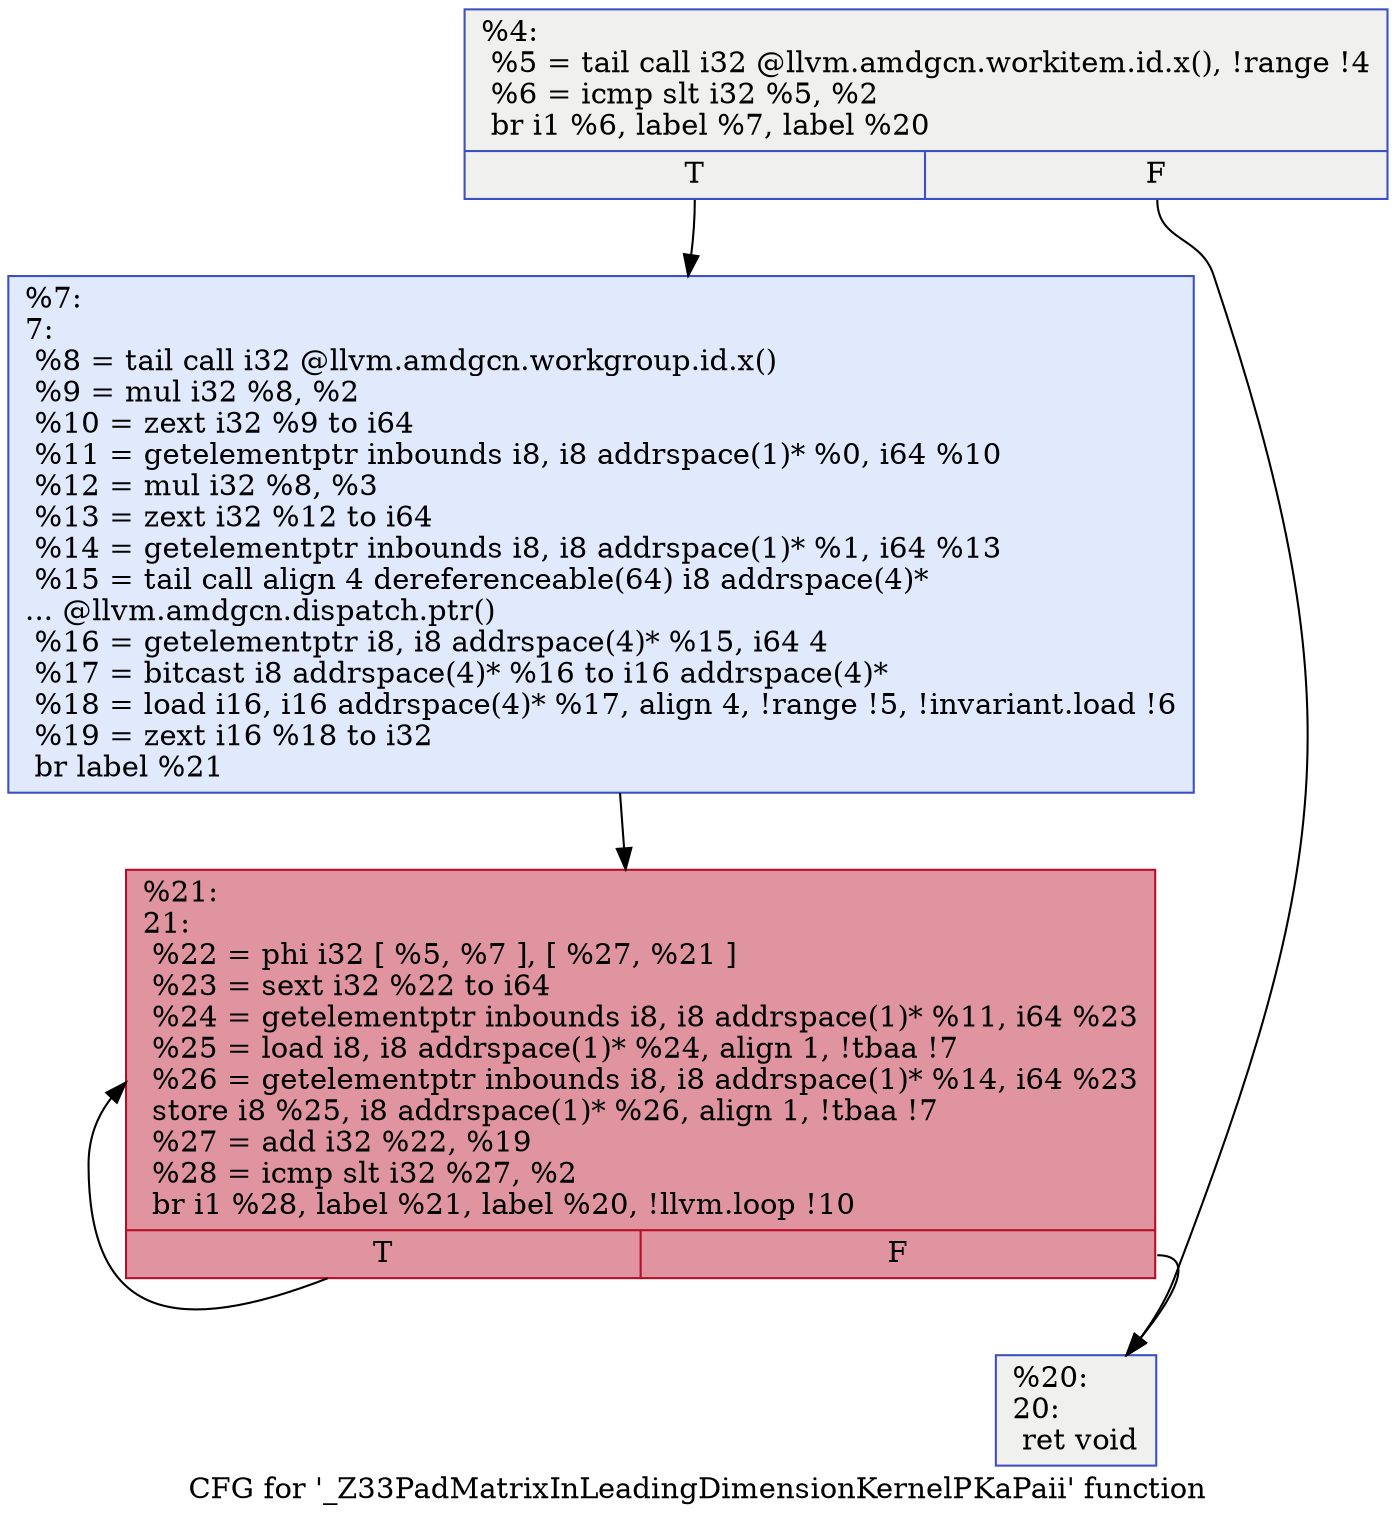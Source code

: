 digraph "CFG for '_Z33PadMatrixInLeadingDimensionKernelPKaPaii' function" {
	label="CFG for '_Z33PadMatrixInLeadingDimensionKernelPKaPaii' function";

	Node0x61e91c0 [shape=record,color="#3d50c3ff", style=filled, fillcolor="#dedcdb70",label="{%4:\l  %5 = tail call i32 @llvm.amdgcn.workitem.id.x(), !range !4\l  %6 = icmp slt i32 %5, %2\l  br i1 %6, label %7, label %20\l|{<s0>T|<s1>F}}"];
	Node0x61e91c0:s0 -> Node0x61ea040;
	Node0x61e91c0:s1 -> Node0x61ea0d0;
	Node0x61ea040 [shape=record,color="#3d50c3ff", style=filled, fillcolor="#b9d0f970",label="{%7:\l7:                                                \l  %8 = tail call i32 @llvm.amdgcn.workgroup.id.x()\l  %9 = mul i32 %8, %2\l  %10 = zext i32 %9 to i64\l  %11 = getelementptr inbounds i8, i8 addrspace(1)* %0, i64 %10\l  %12 = mul i32 %8, %3\l  %13 = zext i32 %12 to i64\l  %14 = getelementptr inbounds i8, i8 addrspace(1)* %1, i64 %13\l  %15 = tail call align 4 dereferenceable(64) i8 addrspace(4)*\l... @llvm.amdgcn.dispatch.ptr()\l  %16 = getelementptr i8, i8 addrspace(4)* %15, i64 4\l  %17 = bitcast i8 addrspace(4)* %16 to i16 addrspace(4)*\l  %18 = load i16, i16 addrspace(4)* %17, align 4, !range !5, !invariant.load !6\l  %19 = zext i16 %18 to i32\l  br label %21\l}"];
	Node0x61ea040 -> Node0x61eb550;
	Node0x61ea0d0 [shape=record,color="#3d50c3ff", style=filled, fillcolor="#dedcdb70",label="{%20:\l20:                                               \l  ret void\l}"];
	Node0x61eb550 [shape=record,color="#b70d28ff", style=filled, fillcolor="#b70d2870",label="{%21:\l21:                                               \l  %22 = phi i32 [ %5, %7 ], [ %27, %21 ]\l  %23 = sext i32 %22 to i64\l  %24 = getelementptr inbounds i8, i8 addrspace(1)* %11, i64 %23\l  %25 = load i8, i8 addrspace(1)* %24, align 1, !tbaa !7\l  %26 = getelementptr inbounds i8, i8 addrspace(1)* %14, i64 %23\l  store i8 %25, i8 addrspace(1)* %26, align 1, !tbaa !7\l  %27 = add i32 %22, %19\l  %28 = icmp slt i32 %27, %2\l  br i1 %28, label %21, label %20, !llvm.loop !10\l|{<s0>T|<s1>F}}"];
	Node0x61eb550:s0 -> Node0x61eb550;
	Node0x61eb550:s1 -> Node0x61ea0d0;
}
